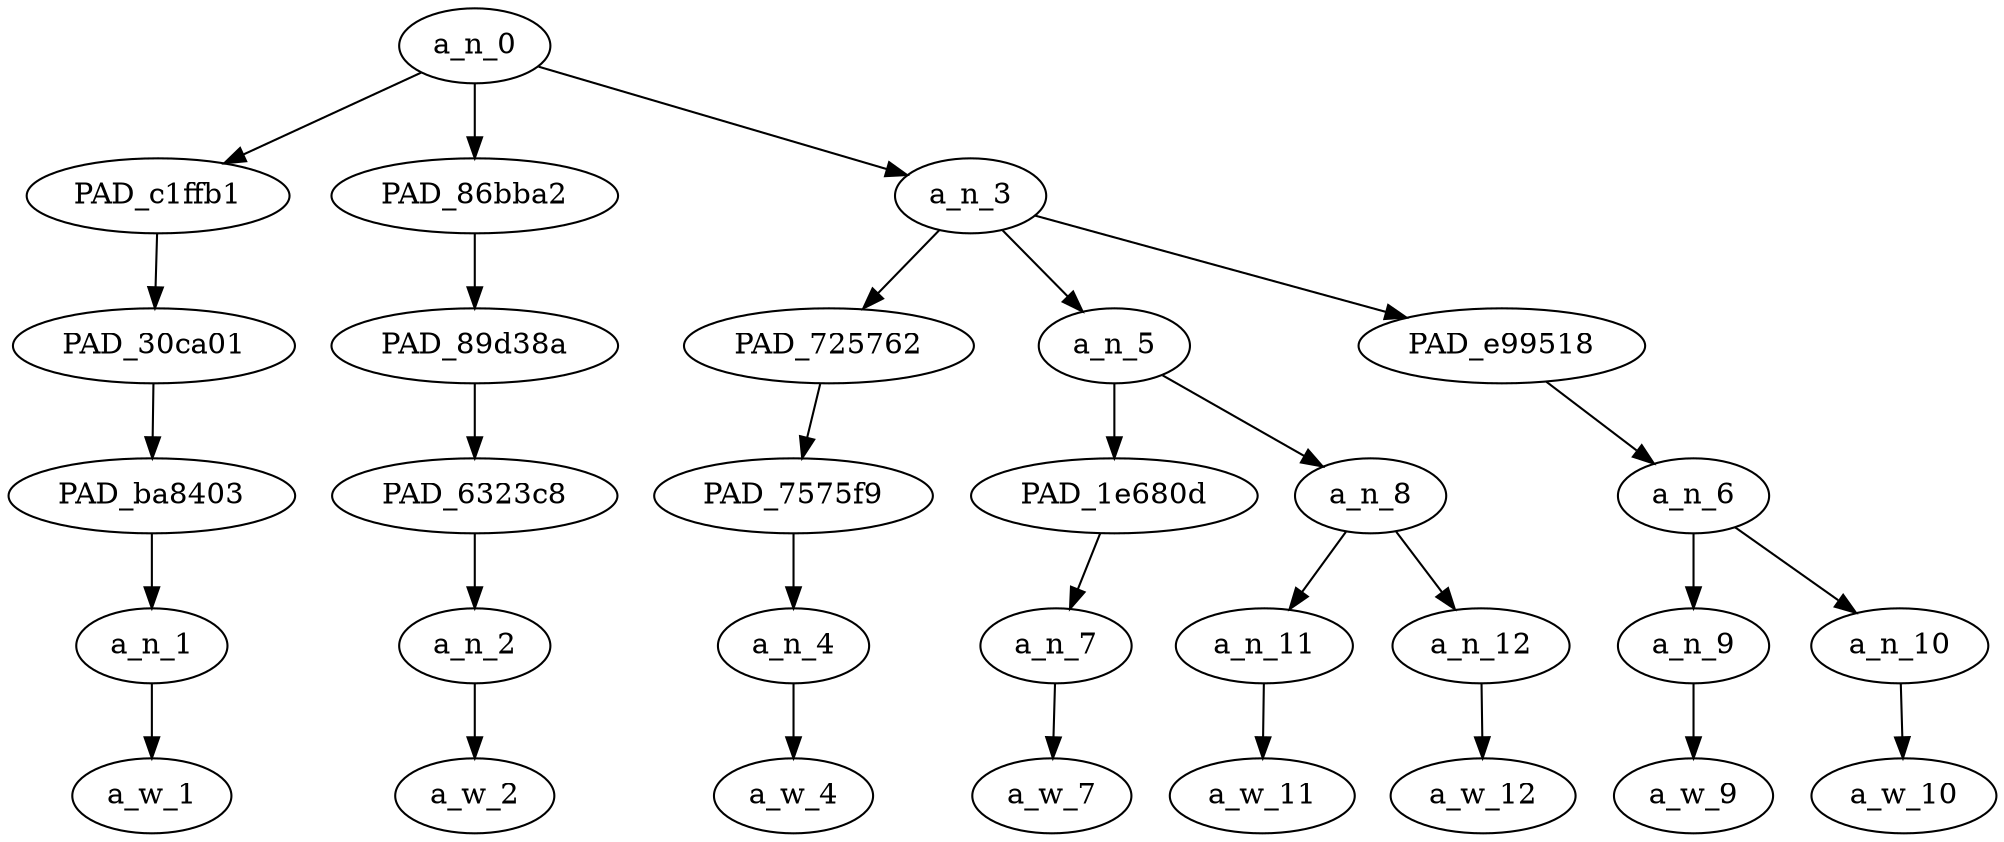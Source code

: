 strict digraph "" {
	a_n_0	[div_dir=1,
		index=0,
		level=5,
		pos="1.6944444444444444,5!",
		text_span="[0, 1, 2, 3, 4, 5, 6, 7]",
		value=1.00000000];
	PAD_c1ffb1	[div_dir=1,
		index=0,
		level=4,
		pos="0.0,4!",
		text_span="[0]",
		value=0.10249345];
	a_n_0 -> PAD_c1ffb1;
	PAD_86bba2	[div_dir=1,
		index=1,
		level=4,
		pos="1.0,4!",
		text_span="[1]",
		value=0.09669428];
	a_n_0 -> PAD_86bba2;
	a_n_3	[div_dir=1,
		index=2,
		level=4,
		pos="4.083333333333333,4!",
		text_span="[2, 3, 4, 5, 6, 7]",
		value=0.80063277];
	a_n_0 -> a_n_3;
	PAD_30ca01	[div_dir=1,
		index=0,
		level=3,
		pos="0.0,3!",
		text_span="[0]",
		value=0.10249345];
	PAD_c1ffb1 -> PAD_30ca01;
	PAD_ba8403	[div_dir=1,
		index=0,
		level=2,
		pos="0.0,2!",
		text_span="[0]",
		value=0.10249345];
	PAD_30ca01 -> PAD_ba8403;
	a_n_1	[div_dir=1,
		index=0,
		level=1,
		pos="0.0,1!",
		text_span="[0]",
		value=0.10249345];
	PAD_ba8403 -> a_n_1;
	a_w_1	[div_dir=0,
		index=0,
		level=0,
		pos="0,0!",
		text_span="[0]",
		value=me];
	a_n_1 -> a_w_1;
	PAD_89d38a	[div_dir=1,
		index=1,
		level=3,
		pos="1.0,3!",
		text_span="[1]",
		value=0.09669428];
	PAD_86bba2 -> PAD_89d38a;
	PAD_6323c8	[div_dir=1,
		index=1,
		level=2,
		pos="1.0,2!",
		text_span="[1]",
		value=0.09669428];
	PAD_89d38a -> PAD_6323c8;
	a_n_2	[div_dir=1,
		index=1,
		level=1,
		pos="1.0,1!",
		text_span="[1]",
		value=0.09669428];
	PAD_6323c8 -> a_n_2;
	a_w_2	[div_dir=0,
		index=1,
		level=0,
		pos="1,0!",
		text_span="[1]",
		value=🤝];
	a_n_2 -> a_w_2;
	PAD_725762	[div_dir=-1,
		index=2,
		level=3,
		pos="2.0,3!",
		text_span="[2]",
		value=0.11044559];
	a_n_3 -> PAD_725762;
	a_n_5	[div_dir=1,
		index=3,
		level=3,
		pos="3.75,3!",
		text_span="[3, 4, 5]",
		value=0.53218252];
	a_n_3 -> a_n_5;
	PAD_e99518	[div_dir=-1,
		index=4,
		level=3,
		pos="6.5,3!",
		text_span="[6, 7]",
		value=0.15795679];
	a_n_3 -> PAD_e99518;
	PAD_7575f9	[div_dir=-1,
		index=2,
		level=2,
		pos="2.0,2!",
		text_span="[2]",
		value=0.11044559];
	PAD_725762 -> PAD_7575f9;
	a_n_4	[div_dir=-1,
		index=2,
		level=1,
		pos="2.0,1!",
		text_span="[2]",
		value=0.11044559];
	PAD_7575f9 -> a_n_4;
	a_w_4	[div_dir=0,
		index=2,
		level=0,
		pos="2,0!",
		text_span="[2]",
		value=looking];
	a_n_4 -> a_w_4;
	PAD_1e680d	[div_dir=1,
		index=3,
		level=2,
		pos="3.0,2!",
		text_span="[3]",
		value=0.08352388];
	a_n_5 -> PAD_1e680d;
	a_n_8	[div_dir=1,
		index=4,
		level=2,
		pos="4.5,2!",
		text_span="[4, 5]",
		value=0.44843007];
	a_n_5 -> a_n_8;
	a_n_7	[div_dir=1,
		index=3,
		level=1,
		pos="3.0,1!",
		text_span="[3]",
		value=0.08352388];
	PAD_1e680d -> a_n_7;
	a_w_7	[div_dir=0,
		index=3,
		level=0,
		pos="3,0!",
		text_span="[3]",
		value=like];
	a_n_7 -> a_w_7;
	a_n_11	[div_dir=1,
		index=4,
		level=1,
		pos="4.0,1!",
		text_span="[4]",
		value=0.09853750];
	a_n_8 -> a_n_11;
	a_n_12	[div_dir=-1,
		index=5,
		level=1,
		pos="5.0,1!",
		text_span="[5]",
		value=0.34980745];
	a_n_8 -> a_n_12;
	a_w_11	[div_dir=0,
		index=4,
		level=0,
		pos="4,0!",
		text_span="[4]",
		value=a];
	a_n_11 -> a_w_11;
	a_w_12	[div_dir=0,
		index=5,
		level=0,
		pos="5,0!",
		text_span="[5]",
		value=dyke];
	a_n_12 -> a_w_12;
	a_n_6	[div_dir=-1,
		index=5,
		level=2,
		pos="6.5,2!",
		text_span="[6, 7]",
		value=0.15795679];
	PAD_e99518 -> a_n_6;
	a_n_9	[div_dir=-1,
		index=6,
		level=1,
		pos="6.0,1!",
		text_span="[6]",
		value=0.08517521];
	a_n_6 -> a_n_9;
	a_n_10	[div_dir=1,
		index=7,
		level=1,
		pos="7.0,1!",
		text_span="[7]",
		value=0.07270234];
	a_n_6 -> a_n_10;
	a_w_9	[div_dir=0,
		index=6,
		level=0,
		pos="6,0!",
		text_span="[6]",
		value=every];
	a_n_9 -> a_w_9;
	a_w_10	[div_dir=0,
		index=7,
		level=0,
		pos="7,0!",
		text_span="[7]",
		value=day];
	a_n_10 -> a_w_10;
}

